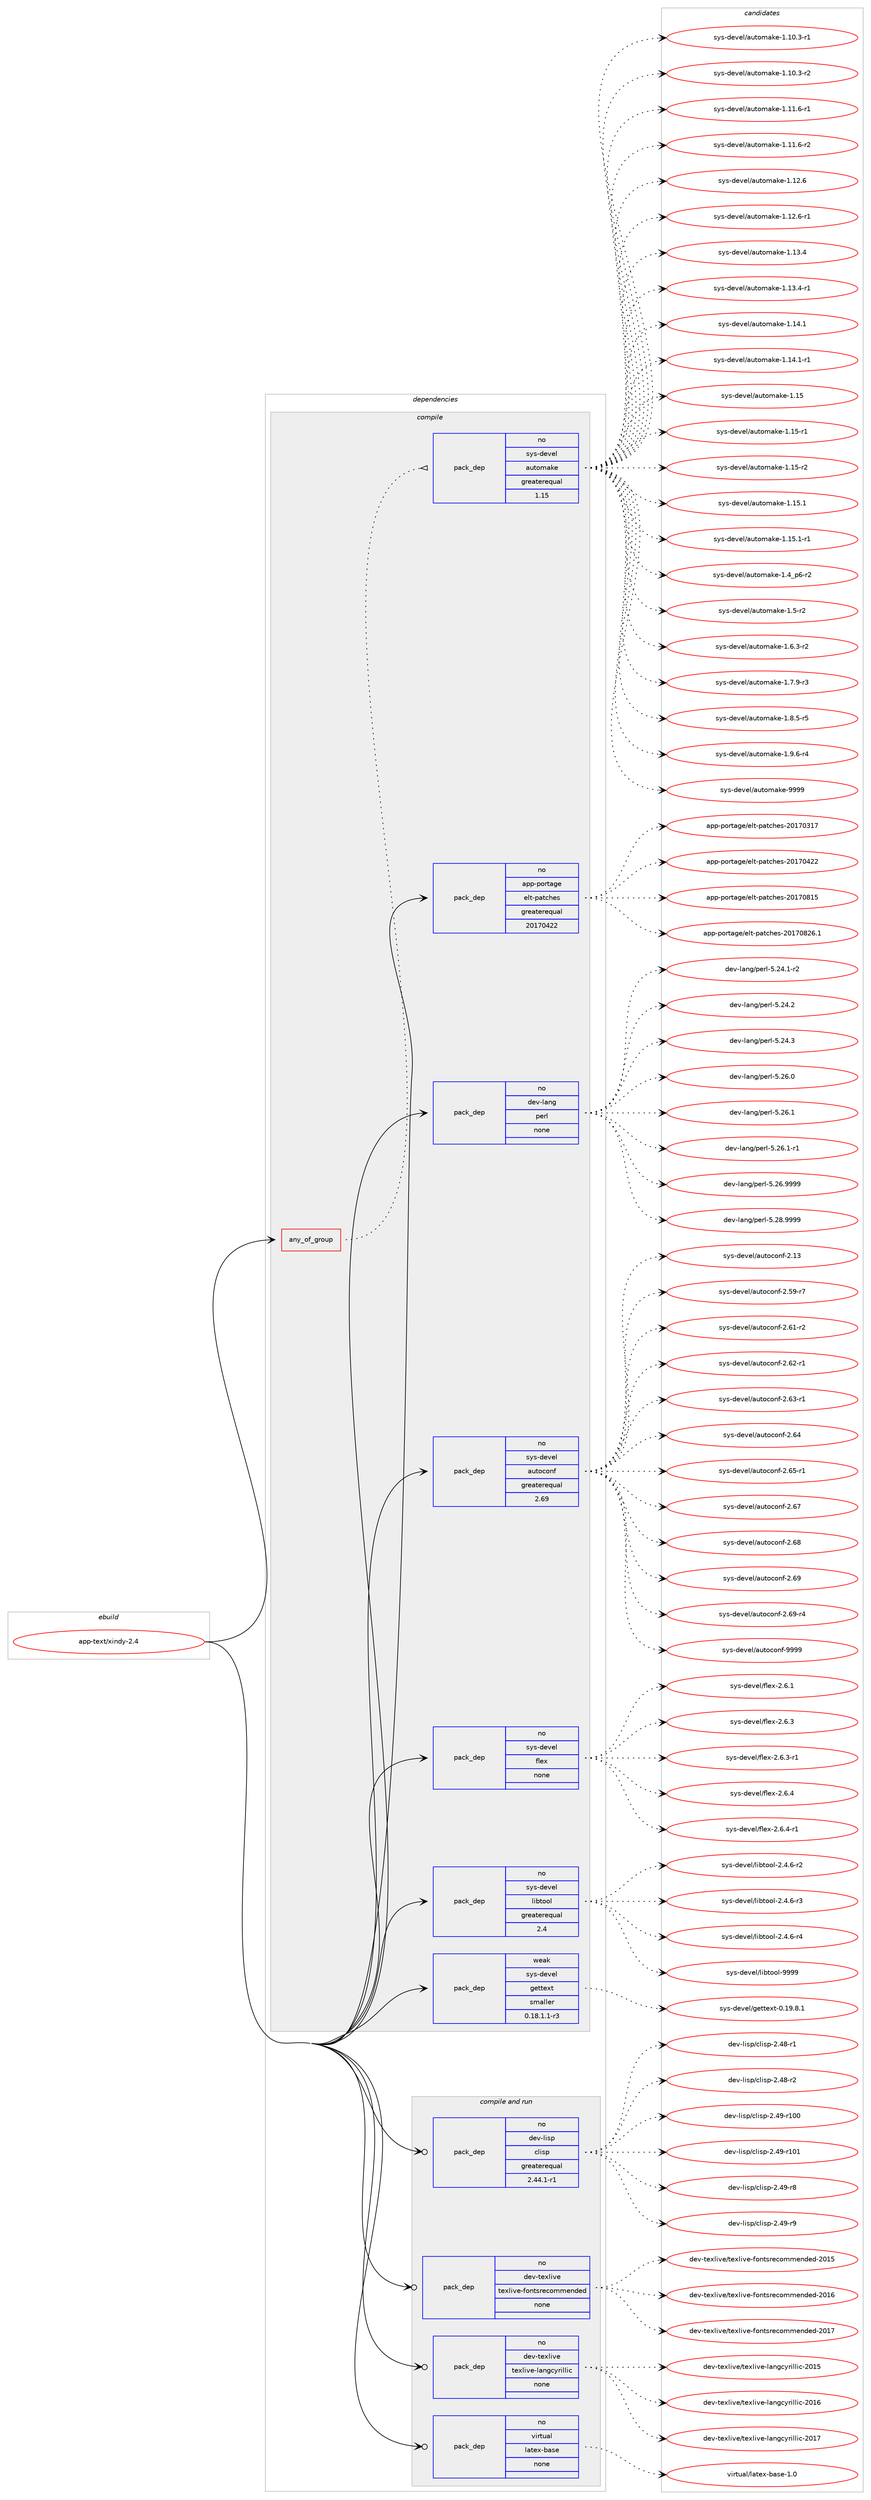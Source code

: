digraph prolog {

# *************
# Graph options
# *************

newrank=true;
concentrate=true;
compound=true;
graph [rankdir=LR,fontname=Helvetica,fontsize=10,ranksep=1.5];#, ranksep=2.5, nodesep=0.2];
edge  [arrowhead=vee];
node  [fontname=Helvetica,fontsize=10];

# **********
# The ebuild
# **********

subgraph cluster_leftcol {
color=gray;
rank=same;
label=<<i>ebuild</i>>;
id [label="app-text/xindy-2.4", color=red, width=4, href="../app-text/xindy-2.4.svg"];
}

# ****************
# The dependencies
# ****************

subgraph cluster_midcol {
color=gray;
label=<<i>dependencies</i>>;
subgraph cluster_compile {
fillcolor="#eeeeee";
style=filled;
label=<<i>compile</i>>;
subgraph any1118 {
dependency62181 [label=<<TABLE BORDER="0" CELLBORDER="1" CELLSPACING="0" CELLPADDING="4"><TR><TD CELLPADDING="10">any_of_group</TD></TR></TABLE>>, shape=none, color=red];subgraph pack45417 {
dependency62182 [label=<<TABLE BORDER="0" CELLBORDER="1" CELLSPACING="0" CELLPADDING="4" WIDTH="220"><TR><TD ROWSPAN="6" CELLPADDING="30">pack_dep</TD></TR><TR><TD WIDTH="110">no</TD></TR><TR><TD>sys-devel</TD></TR><TR><TD>automake</TD></TR><TR><TD>greaterequal</TD></TR><TR><TD>1.15</TD></TR></TABLE>>, shape=none, color=blue];
}
dependency62181:e -> dependency62182:w [weight=20,style="dotted",arrowhead="oinv"];
}
id:e -> dependency62181:w [weight=20,style="solid",arrowhead="vee"];
subgraph pack45418 {
dependency62183 [label=<<TABLE BORDER="0" CELLBORDER="1" CELLSPACING="0" CELLPADDING="4" WIDTH="220"><TR><TD ROWSPAN="6" CELLPADDING="30">pack_dep</TD></TR><TR><TD WIDTH="110">no</TD></TR><TR><TD>app-portage</TD></TR><TR><TD>elt-patches</TD></TR><TR><TD>greaterequal</TD></TR><TR><TD>20170422</TD></TR></TABLE>>, shape=none, color=blue];
}
id:e -> dependency62183:w [weight=20,style="solid",arrowhead="vee"];
subgraph pack45419 {
dependency62184 [label=<<TABLE BORDER="0" CELLBORDER="1" CELLSPACING="0" CELLPADDING="4" WIDTH="220"><TR><TD ROWSPAN="6" CELLPADDING="30">pack_dep</TD></TR><TR><TD WIDTH="110">no</TD></TR><TR><TD>dev-lang</TD></TR><TR><TD>perl</TD></TR><TR><TD>none</TD></TR><TR><TD></TD></TR></TABLE>>, shape=none, color=blue];
}
id:e -> dependency62184:w [weight=20,style="solid",arrowhead="vee"];
subgraph pack45420 {
dependency62185 [label=<<TABLE BORDER="0" CELLBORDER="1" CELLSPACING="0" CELLPADDING="4" WIDTH="220"><TR><TD ROWSPAN="6" CELLPADDING="30">pack_dep</TD></TR><TR><TD WIDTH="110">no</TD></TR><TR><TD>sys-devel</TD></TR><TR><TD>autoconf</TD></TR><TR><TD>greaterequal</TD></TR><TR><TD>2.69</TD></TR></TABLE>>, shape=none, color=blue];
}
id:e -> dependency62185:w [weight=20,style="solid",arrowhead="vee"];
subgraph pack45421 {
dependency62186 [label=<<TABLE BORDER="0" CELLBORDER="1" CELLSPACING="0" CELLPADDING="4" WIDTH="220"><TR><TD ROWSPAN="6" CELLPADDING="30">pack_dep</TD></TR><TR><TD WIDTH="110">no</TD></TR><TR><TD>sys-devel</TD></TR><TR><TD>flex</TD></TR><TR><TD>none</TD></TR><TR><TD></TD></TR></TABLE>>, shape=none, color=blue];
}
id:e -> dependency62186:w [weight=20,style="solid",arrowhead="vee"];
subgraph pack45422 {
dependency62187 [label=<<TABLE BORDER="0" CELLBORDER="1" CELLSPACING="0" CELLPADDING="4" WIDTH="220"><TR><TD ROWSPAN="6" CELLPADDING="30">pack_dep</TD></TR><TR><TD WIDTH="110">no</TD></TR><TR><TD>sys-devel</TD></TR><TR><TD>libtool</TD></TR><TR><TD>greaterequal</TD></TR><TR><TD>2.4</TD></TR></TABLE>>, shape=none, color=blue];
}
id:e -> dependency62187:w [weight=20,style="solid",arrowhead="vee"];
subgraph pack45423 {
dependency62188 [label=<<TABLE BORDER="0" CELLBORDER="1" CELLSPACING="0" CELLPADDING="4" WIDTH="220"><TR><TD ROWSPAN="6" CELLPADDING="30">pack_dep</TD></TR><TR><TD WIDTH="110">weak</TD></TR><TR><TD>sys-devel</TD></TR><TR><TD>gettext</TD></TR><TR><TD>smaller</TD></TR><TR><TD>0.18.1.1-r3</TD></TR></TABLE>>, shape=none, color=blue];
}
id:e -> dependency62188:w [weight=20,style="solid",arrowhead="vee"];
}
subgraph cluster_compileandrun {
fillcolor="#eeeeee";
style=filled;
label=<<i>compile and run</i>>;
subgraph pack45424 {
dependency62189 [label=<<TABLE BORDER="0" CELLBORDER="1" CELLSPACING="0" CELLPADDING="4" WIDTH="220"><TR><TD ROWSPAN="6" CELLPADDING="30">pack_dep</TD></TR><TR><TD WIDTH="110">no</TD></TR><TR><TD>dev-lisp</TD></TR><TR><TD>clisp</TD></TR><TR><TD>greaterequal</TD></TR><TR><TD>2.44.1-r1</TD></TR></TABLE>>, shape=none, color=blue];
}
id:e -> dependency62189:w [weight=20,style="solid",arrowhead="odotvee"];
subgraph pack45425 {
dependency62190 [label=<<TABLE BORDER="0" CELLBORDER="1" CELLSPACING="0" CELLPADDING="4" WIDTH="220"><TR><TD ROWSPAN="6" CELLPADDING="30">pack_dep</TD></TR><TR><TD WIDTH="110">no</TD></TR><TR><TD>dev-texlive</TD></TR><TR><TD>texlive-fontsrecommended</TD></TR><TR><TD>none</TD></TR><TR><TD></TD></TR></TABLE>>, shape=none, color=blue];
}
id:e -> dependency62190:w [weight=20,style="solid",arrowhead="odotvee"];
subgraph pack45426 {
dependency62191 [label=<<TABLE BORDER="0" CELLBORDER="1" CELLSPACING="0" CELLPADDING="4" WIDTH="220"><TR><TD ROWSPAN="6" CELLPADDING="30">pack_dep</TD></TR><TR><TD WIDTH="110">no</TD></TR><TR><TD>dev-texlive</TD></TR><TR><TD>texlive-langcyrillic</TD></TR><TR><TD>none</TD></TR><TR><TD></TD></TR></TABLE>>, shape=none, color=blue];
}
id:e -> dependency62191:w [weight=20,style="solid",arrowhead="odotvee"];
subgraph pack45427 {
dependency62192 [label=<<TABLE BORDER="0" CELLBORDER="1" CELLSPACING="0" CELLPADDING="4" WIDTH="220"><TR><TD ROWSPAN="6" CELLPADDING="30">pack_dep</TD></TR><TR><TD WIDTH="110">no</TD></TR><TR><TD>virtual</TD></TR><TR><TD>latex-base</TD></TR><TR><TD>none</TD></TR><TR><TD></TD></TR></TABLE>>, shape=none, color=blue];
}
id:e -> dependency62192:w [weight=20,style="solid",arrowhead="odotvee"];
}
subgraph cluster_run {
fillcolor="#eeeeee";
style=filled;
label=<<i>run</i>>;
}
}

# **************
# The candidates
# **************

subgraph cluster_choices {
rank=same;
color=gray;
label=<<i>candidates</i>>;

subgraph choice45417 {
color=black;
nodesep=1;
choice11512111545100101118101108479711711611110997107101454946494846514511449 [label="sys-devel/automake-1.10.3-r1", color=red, width=4,href="../sys-devel/automake-1.10.3-r1.svg"];
choice11512111545100101118101108479711711611110997107101454946494846514511450 [label="sys-devel/automake-1.10.3-r2", color=red, width=4,href="../sys-devel/automake-1.10.3-r2.svg"];
choice11512111545100101118101108479711711611110997107101454946494946544511449 [label="sys-devel/automake-1.11.6-r1", color=red, width=4,href="../sys-devel/automake-1.11.6-r1.svg"];
choice11512111545100101118101108479711711611110997107101454946494946544511450 [label="sys-devel/automake-1.11.6-r2", color=red, width=4,href="../sys-devel/automake-1.11.6-r2.svg"];
choice1151211154510010111810110847971171161111099710710145494649504654 [label="sys-devel/automake-1.12.6", color=red, width=4,href="../sys-devel/automake-1.12.6.svg"];
choice11512111545100101118101108479711711611110997107101454946495046544511449 [label="sys-devel/automake-1.12.6-r1", color=red, width=4,href="../sys-devel/automake-1.12.6-r1.svg"];
choice1151211154510010111810110847971171161111099710710145494649514652 [label="sys-devel/automake-1.13.4", color=red, width=4,href="../sys-devel/automake-1.13.4.svg"];
choice11512111545100101118101108479711711611110997107101454946495146524511449 [label="sys-devel/automake-1.13.4-r1", color=red, width=4,href="../sys-devel/automake-1.13.4-r1.svg"];
choice1151211154510010111810110847971171161111099710710145494649524649 [label="sys-devel/automake-1.14.1", color=red, width=4,href="../sys-devel/automake-1.14.1.svg"];
choice11512111545100101118101108479711711611110997107101454946495246494511449 [label="sys-devel/automake-1.14.1-r1", color=red, width=4,href="../sys-devel/automake-1.14.1-r1.svg"];
choice115121115451001011181011084797117116111109971071014549464953 [label="sys-devel/automake-1.15", color=red, width=4,href="../sys-devel/automake-1.15.svg"];
choice1151211154510010111810110847971171161111099710710145494649534511449 [label="sys-devel/automake-1.15-r1", color=red, width=4,href="../sys-devel/automake-1.15-r1.svg"];
choice1151211154510010111810110847971171161111099710710145494649534511450 [label="sys-devel/automake-1.15-r2", color=red, width=4,href="../sys-devel/automake-1.15-r2.svg"];
choice1151211154510010111810110847971171161111099710710145494649534649 [label="sys-devel/automake-1.15.1", color=red, width=4,href="../sys-devel/automake-1.15.1.svg"];
choice11512111545100101118101108479711711611110997107101454946495346494511449 [label="sys-devel/automake-1.15.1-r1", color=red, width=4,href="../sys-devel/automake-1.15.1-r1.svg"];
choice115121115451001011181011084797117116111109971071014549465295112544511450 [label="sys-devel/automake-1.4_p6-r2", color=red, width=4,href="../sys-devel/automake-1.4_p6-r2.svg"];
choice11512111545100101118101108479711711611110997107101454946534511450 [label="sys-devel/automake-1.5-r2", color=red, width=4,href="../sys-devel/automake-1.5-r2.svg"];
choice115121115451001011181011084797117116111109971071014549465446514511450 [label="sys-devel/automake-1.6.3-r2", color=red, width=4,href="../sys-devel/automake-1.6.3-r2.svg"];
choice115121115451001011181011084797117116111109971071014549465546574511451 [label="sys-devel/automake-1.7.9-r3", color=red, width=4,href="../sys-devel/automake-1.7.9-r3.svg"];
choice115121115451001011181011084797117116111109971071014549465646534511453 [label="sys-devel/automake-1.8.5-r5", color=red, width=4,href="../sys-devel/automake-1.8.5-r5.svg"];
choice115121115451001011181011084797117116111109971071014549465746544511452 [label="sys-devel/automake-1.9.6-r4", color=red, width=4,href="../sys-devel/automake-1.9.6-r4.svg"];
choice115121115451001011181011084797117116111109971071014557575757 [label="sys-devel/automake-9999", color=red, width=4,href="../sys-devel/automake-9999.svg"];
dependency62182:e -> choice11512111545100101118101108479711711611110997107101454946494846514511449:w [style=dotted,weight="100"];
dependency62182:e -> choice11512111545100101118101108479711711611110997107101454946494846514511450:w [style=dotted,weight="100"];
dependency62182:e -> choice11512111545100101118101108479711711611110997107101454946494946544511449:w [style=dotted,weight="100"];
dependency62182:e -> choice11512111545100101118101108479711711611110997107101454946494946544511450:w [style=dotted,weight="100"];
dependency62182:e -> choice1151211154510010111810110847971171161111099710710145494649504654:w [style=dotted,weight="100"];
dependency62182:e -> choice11512111545100101118101108479711711611110997107101454946495046544511449:w [style=dotted,weight="100"];
dependency62182:e -> choice1151211154510010111810110847971171161111099710710145494649514652:w [style=dotted,weight="100"];
dependency62182:e -> choice11512111545100101118101108479711711611110997107101454946495146524511449:w [style=dotted,weight="100"];
dependency62182:e -> choice1151211154510010111810110847971171161111099710710145494649524649:w [style=dotted,weight="100"];
dependency62182:e -> choice11512111545100101118101108479711711611110997107101454946495246494511449:w [style=dotted,weight="100"];
dependency62182:e -> choice115121115451001011181011084797117116111109971071014549464953:w [style=dotted,weight="100"];
dependency62182:e -> choice1151211154510010111810110847971171161111099710710145494649534511449:w [style=dotted,weight="100"];
dependency62182:e -> choice1151211154510010111810110847971171161111099710710145494649534511450:w [style=dotted,weight="100"];
dependency62182:e -> choice1151211154510010111810110847971171161111099710710145494649534649:w [style=dotted,weight="100"];
dependency62182:e -> choice11512111545100101118101108479711711611110997107101454946495346494511449:w [style=dotted,weight="100"];
dependency62182:e -> choice115121115451001011181011084797117116111109971071014549465295112544511450:w [style=dotted,weight="100"];
dependency62182:e -> choice11512111545100101118101108479711711611110997107101454946534511450:w [style=dotted,weight="100"];
dependency62182:e -> choice115121115451001011181011084797117116111109971071014549465446514511450:w [style=dotted,weight="100"];
dependency62182:e -> choice115121115451001011181011084797117116111109971071014549465546574511451:w [style=dotted,weight="100"];
dependency62182:e -> choice115121115451001011181011084797117116111109971071014549465646534511453:w [style=dotted,weight="100"];
dependency62182:e -> choice115121115451001011181011084797117116111109971071014549465746544511452:w [style=dotted,weight="100"];
dependency62182:e -> choice115121115451001011181011084797117116111109971071014557575757:w [style=dotted,weight="100"];
}
subgraph choice45418 {
color=black;
nodesep=1;
choice97112112451121111141169710310147101108116451129711699104101115455048495548514955 [label="app-portage/elt-patches-20170317", color=red, width=4,href="../app-portage/elt-patches-20170317.svg"];
choice97112112451121111141169710310147101108116451129711699104101115455048495548525050 [label="app-portage/elt-patches-20170422", color=red, width=4,href="../app-portage/elt-patches-20170422.svg"];
choice97112112451121111141169710310147101108116451129711699104101115455048495548564953 [label="app-portage/elt-patches-20170815", color=red, width=4,href="../app-portage/elt-patches-20170815.svg"];
choice971121124511211111411697103101471011081164511297116991041011154550484955485650544649 [label="app-portage/elt-patches-20170826.1", color=red, width=4,href="../app-portage/elt-patches-20170826.1.svg"];
dependency62183:e -> choice97112112451121111141169710310147101108116451129711699104101115455048495548514955:w [style=dotted,weight="100"];
dependency62183:e -> choice97112112451121111141169710310147101108116451129711699104101115455048495548525050:w [style=dotted,weight="100"];
dependency62183:e -> choice97112112451121111141169710310147101108116451129711699104101115455048495548564953:w [style=dotted,weight="100"];
dependency62183:e -> choice971121124511211111411697103101471011081164511297116991041011154550484955485650544649:w [style=dotted,weight="100"];
}
subgraph choice45419 {
color=black;
nodesep=1;
choice100101118451089711010347112101114108455346505246494511450 [label="dev-lang/perl-5.24.1-r2", color=red, width=4,href="../dev-lang/perl-5.24.1-r2.svg"];
choice10010111845108971101034711210111410845534650524650 [label="dev-lang/perl-5.24.2", color=red, width=4,href="../dev-lang/perl-5.24.2.svg"];
choice10010111845108971101034711210111410845534650524651 [label="dev-lang/perl-5.24.3", color=red, width=4,href="../dev-lang/perl-5.24.3.svg"];
choice10010111845108971101034711210111410845534650544648 [label="dev-lang/perl-5.26.0", color=red, width=4,href="../dev-lang/perl-5.26.0.svg"];
choice10010111845108971101034711210111410845534650544649 [label="dev-lang/perl-5.26.1", color=red, width=4,href="../dev-lang/perl-5.26.1.svg"];
choice100101118451089711010347112101114108455346505446494511449 [label="dev-lang/perl-5.26.1-r1", color=red, width=4,href="../dev-lang/perl-5.26.1-r1.svg"];
choice10010111845108971101034711210111410845534650544657575757 [label="dev-lang/perl-5.26.9999", color=red, width=4,href="../dev-lang/perl-5.26.9999.svg"];
choice10010111845108971101034711210111410845534650564657575757 [label="dev-lang/perl-5.28.9999", color=red, width=4,href="../dev-lang/perl-5.28.9999.svg"];
dependency62184:e -> choice100101118451089711010347112101114108455346505246494511450:w [style=dotted,weight="100"];
dependency62184:e -> choice10010111845108971101034711210111410845534650524650:w [style=dotted,weight="100"];
dependency62184:e -> choice10010111845108971101034711210111410845534650524651:w [style=dotted,weight="100"];
dependency62184:e -> choice10010111845108971101034711210111410845534650544648:w [style=dotted,weight="100"];
dependency62184:e -> choice10010111845108971101034711210111410845534650544649:w [style=dotted,weight="100"];
dependency62184:e -> choice100101118451089711010347112101114108455346505446494511449:w [style=dotted,weight="100"];
dependency62184:e -> choice10010111845108971101034711210111410845534650544657575757:w [style=dotted,weight="100"];
dependency62184:e -> choice10010111845108971101034711210111410845534650564657575757:w [style=dotted,weight="100"];
}
subgraph choice45420 {
color=black;
nodesep=1;
choice115121115451001011181011084797117116111991111101024550464951 [label="sys-devel/autoconf-2.13", color=red, width=4,href="../sys-devel/autoconf-2.13.svg"];
choice1151211154510010111810110847971171161119911111010245504653574511455 [label="sys-devel/autoconf-2.59-r7", color=red, width=4,href="../sys-devel/autoconf-2.59-r7.svg"];
choice1151211154510010111810110847971171161119911111010245504654494511450 [label="sys-devel/autoconf-2.61-r2", color=red, width=4,href="../sys-devel/autoconf-2.61-r2.svg"];
choice1151211154510010111810110847971171161119911111010245504654504511449 [label="sys-devel/autoconf-2.62-r1", color=red, width=4,href="../sys-devel/autoconf-2.62-r1.svg"];
choice1151211154510010111810110847971171161119911111010245504654514511449 [label="sys-devel/autoconf-2.63-r1", color=red, width=4,href="../sys-devel/autoconf-2.63-r1.svg"];
choice115121115451001011181011084797117116111991111101024550465452 [label="sys-devel/autoconf-2.64", color=red, width=4,href="../sys-devel/autoconf-2.64.svg"];
choice1151211154510010111810110847971171161119911111010245504654534511449 [label="sys-devel/autoconf-2.65-r1", color=red, width=4,href="../sys-devel/autoconf-2.65-r1.svg"];
choice115121115451001011181011084797117116111991111101024550465455 [label="sys-devel/autoconf-2.67", color=red, width=4,href="../sys-devel/autoconf-2.67.svg"];
choice115121115451001011181011084797117116111991111101024550465456 [label="sys-devel/autoconf-2.68", color=red, width=4,href="../sys-devel/autoconf-2.68.svg"];
choice115121115451001011181011084797117116111991111101024550465457 [label="sys-devel/autoconf-2.69", color=red, width=4,href="../sys-devel/autoconf-2.69.svg"];
choice1151211154510010111810110847971171161119911111010245504654574511452 [label="sys-devel/autoconf-2.69-r4", color=red, width=4,href="../sys-devel/autoconf-2.69-r4.svg"];
choice115121115451001011181011084797117116111991111101024557575757 [label="sys-devel/autoconf-9999", color=red, width=4,href="../sys-devel/autoconf-9999.svg"];
dependency62185:e -> choice115121115451001011181011084797117116111991111101024550464951:w [style=dotted,weight="100"];
dependency62185:e -> choice1151211154510010111810110847971171161119911111010245504653574511455:w [style=dotted,weight="100"];
dependency62185:e -> choice1151211154510010111810110847971171161119911111010245504654494511450:w [style=dotted,weight="100"];
dependency62185:e -> choice1151211154510010111810110847971171161119911111010245504654504511449:w [style=dotted,weight="100"];
dependency62185:e -> choice1151211154510010111810110847971171161119911111010245504654514511449:w [style=dotted,weight="100"];
dependency62185:e -> choice115121115451001011181011084797117116111991111101024550465452:w [style=dotted,weight="100"];
dependency62185:e -> choice1151211154510010111810110847971171161119911111010245504654534511449:w [style=dotted,weight="100"];
dependency62185:e -> choice115121115451001011181011084797117116111991111101024550465455:w [style=dotted,weight="100"];
dependency62185:e -> choice115121115451001011181011084797117116111991111101024550465456:w [style=dotted,weight="100"];
dependency62185:e -> choice115121115451001011181011084797117116111991111101024550465457:w [style=dotted,weight="100"];
dependency62185:e -> choice1151211154510010111810110847971171161119911111010245504654574511452:w [style=dotted,weight="100"];
dependency62185:e -> choice115121115451001011181011084797117116111991111101024557575757:w [style=dotted,weight="100"];
}
subgraph choice45421 {
color=black;
nodesep=1;
choice1151211154510010111810110847102108101120455046544649 [label="sys-devel/flex-2.6.1", color=red, width=4,href="../sys-devel/flex-2.6.1.svg"];
choice1151211154510010111810110847102108101120455046544651 [label="sys-devel/flex-2.6.3", color=red, width=4,href="../sys-devel/flex-2.6.3.svg"];
choice11512111545100101118101108471021081011204550465446514511449 [label="sys-devel/flex-2.6.3-r1", color=red, width=4,href="../sys-devel/flex-2.6.3-r1.svg"];
choice1151211154510010111810110847102108101120455046544652 [label="sys-devel/flex-2.6.4", color=red, width=4,href="../sys-devel/flex-2.6.4.svg"];
choice11512111545100101118101108471021081011204550465446524511449 [label="sys-devel/flex-2.6.4-r1", color=red, width=4,href="../sys-devel/flex-2.6.4-r1.svg"];
dependency62186:e -> choice1151211154510010111810110847102108101120455046544649:w [style=dotted,weight="100"];
dependency62186:e -> choice1151211154510010111810110847102108101120455046544651:w [style=dotted,weight="100"];
dependency62186:e -> choice11512111545100101118101108471021081011204550465446514511449:w [style=dotted,weight="100"];
dependency62186:e -> choice1151211154510010111810110847102108101120455046544652:w [style=dotted,weight="100"];
dependency62186:e -> choice11512111545100101118101108471021081011204550465446524511449:w [style=dotted,weight="100"];
}
subgraph choice45422 {
color=black;
nodesep=1;
choice1151211154510010111810110847108105981161111111084550465246544511450 [label="sys-devel/libtool-2.4.6-r2", color=red, width=4,href="../sys-devel/libtool-2.4.6-r2.svg"];
choice1151211154510010111810110847108105981161111111084550465246544511451 [label="sys-devel/libtool-2.4.6-r3", color=red, width=4,href="../sys-devel/libtool-2.4.6-r3.svg"];
choice1151211154510010111810110847108105981161111111084550465246544511452 [label="sys-devel/libtool-2.4.6-r4", color=red, width=4,href="../sys-devel/libtool-2.4.6-r4.svg"];
choice1151211154510010111810110847108105981161111111084557575757 [label="sys-devel/libtool-9999", color=red, width=4,href="../sys-devel/libtool-9999.svg"];
dependency62187:e -> choice1151211154510010111810110847108105981161111111084550465246544511450:w [style=dotted,weight="100"];
dependency62187:e -> choice1151211154510010111810110847108105981161111111084550465246544511451:w [style=dotted,weight="100"];
dependency62187:e -> choice1151211154510010111810110847108105981161111111084550465246544511452:w [style=dotted,weight="100"];
dependency62187:e -> choice1151211154510010111810110847108105981161111111084557575757:w [style=dotted,weight="100"];
}
subgraph choice45423 {
color=black;
nodesep=1;
choice1151211154510010111810110847103101116116101120116454846495746564649 [label="sys-devel/gettext-0.19.8.1", color=red, width=4,href="../sys-devel/gettext-0.19.8.1.svg"];
dependency62188:e -> choice1151211154510010111810110847103101116116101120116454846495746564649:w [style=dotted,weight="100"];
}
subgraph choice45424 {
color=black;
nodesep=1;
choice10010111845108105115112479910810511511245504652564511449 [label="dev-lisp/clisp-2.48-r1", color=red, width=4,href="../dev-lisp/clisp-2.48-r1.svg"];
choice10010111845108105115112479910810511511245504652564511450 [label="dev-lisp/clisp-2.48-r2", color=red, width=4,href="../dev-lisp/clisp-2.48-r2.svg"];
choice100101118451081051151124799108105115112455046525745114494848 [label="dev-lisp/clisp-2.49-r100", color=red, width=4,href="../dev-lisp/clisp-2.49-r100.svg"];
choice100101118451081051151124799108105115112455046525745114494849 [label="dev-lisp/clisp-2.49-r101", color=red, width=4,href="../dev-lisp/clisp-2.49-r101.svg"];
choice10010111845108105115112479910810511511245504652574511456 [label="dev-lisp/clisp-2.49-r8", color=red, width=4,href="../dev-lisp/clisp-2.49-r8.svg"];
choice10010111845108105115112479910810511511245504652574511457 [label="dev-lisp/clisp-2.49-r9", color=red, width=4,href="../dev-lisp/clisp-2.49-r9.svg"];
dependency62189:e -> choice10010111845108105115112479910810511511245504652564511449:w [style=dotted,weight="100"];
dependency62189:e -> choice10010111845108105115112479910810511511245504652564511450:w [style=dotted,weight="100"];
dependency62189:e -> choice100101118451081051151124799108105115112455046525745114494848:w [style=dotted,weight="100"];
dependency62189:e -> choice100101118451081051151124799108105115112455046525745114494849:w [style=dotted,weight="100"];
dependency62189:e -> choice10010111845108105115112479910810511511245504652574511456:w [style=dotted,weight="100"];
dependency62189:e -> choice10010111845108105115112479910810511511245504652574511457:w [style=dotted,weight="100"];
}
subgraph choice45425 {
color=black;
nodesep=1;
choice100101118451161011201081051181014711610112010810511810145102111110116115114101991111091091011101001011004550484953 [label="dev-texlive/texlive-fontsrecommended-2015", color=red, width=4,href="../dev-texlive/texlive-fontsrecommended-2015.svg"];
choice100101118451161011201081051181014711610112010810511810145102111110116115114101991111091091011101001011004550484954 [label="dev-texlive/texlive-fontsrecommended-2016", color=red, width=4,href="../dev-texlive/texlive-fontsrecommended-2016.svg"];
choice100101118451161011201081051181014711610112010810511810145102111110116115114101991111091091011101001011004550484955 [label="dev-texlive/texlive-fontsrecommended-2017", color=red, width=4,href="../dev-texlive/texlive-fontsrecommended-2017.svg"];
dependency62190:e -> choice100101118451161011201081051181014711610112010810511810145102111110116115114101991111091091011101001011004550484953:w [style=dotted,weight="100"];
dependency62190:e -> choice100101118451161011201081051181014711610112010810511810145102111110116115114101991111091091011101001011004550484954:w [style=dotted,weight="100"];
dependency62190:e -> choice100101118451161011201081051181014711610112010810511810145102111110116115114101991111091091011101001011004550484955:w [style=dotted,weight="100"];
}
subgraph choice45426 {
color=black;
nodesep=1;
choice1001011184511610112010810511810147116101120108105118101451089711010399121114105108108105994550484953 [label="dev-texlive/texlive-langcyrillic-2015", color=red, width=4,href="../dev-texlive/texlive-langcyrillic-2015.svg"];
choice1001011184511610112010810511810147116101120108105118101451089711010399121114105108108105994550484954 [label="dev-texlive/texlive-langcyrillic-2016", color=red, width=4,href="../dev-texlive/texlive-langcyrillic-2016.svg"];
choice1001011184511610112010810511810147116101120108105118101451089711010399121114105108108105994550484955 [label="dev-texlive/texlive-langcyrillic-2017", color=red, width=4,href="../dev-texlive/texlive-langcyrillic-2017.svg"];
dependency62191:e -> choice1001011184511610112010810511810147116101120108105118101451089711010399121114105108108105994550484953:w [style=dotted,weight="100"];
dependency62191:e -> choice1001011184511610112010810511810147116101120108105118101451089711010399121114105108108105994550484954:w [style=dotted,weight="100"];
dependency62191:e -> choice1001011184511610112010810511810147116101120108105118101451089711010399121114105108108105994550484955:w [style=dotted,weight="100"];
}
subgraph choice45427 {
color=black;
nodesep=1;
choice11810511411611797108471089711610112045989711510145494648 [label="virtual/latex-base-1.0", color=red, width=4,href="../virtual/latex-base-1.0.svg"];
dependency62192:e -> choice11810511411611797108471089711610112045989711510145494648:w [style=dotted,weight="100"];
}
}

}
